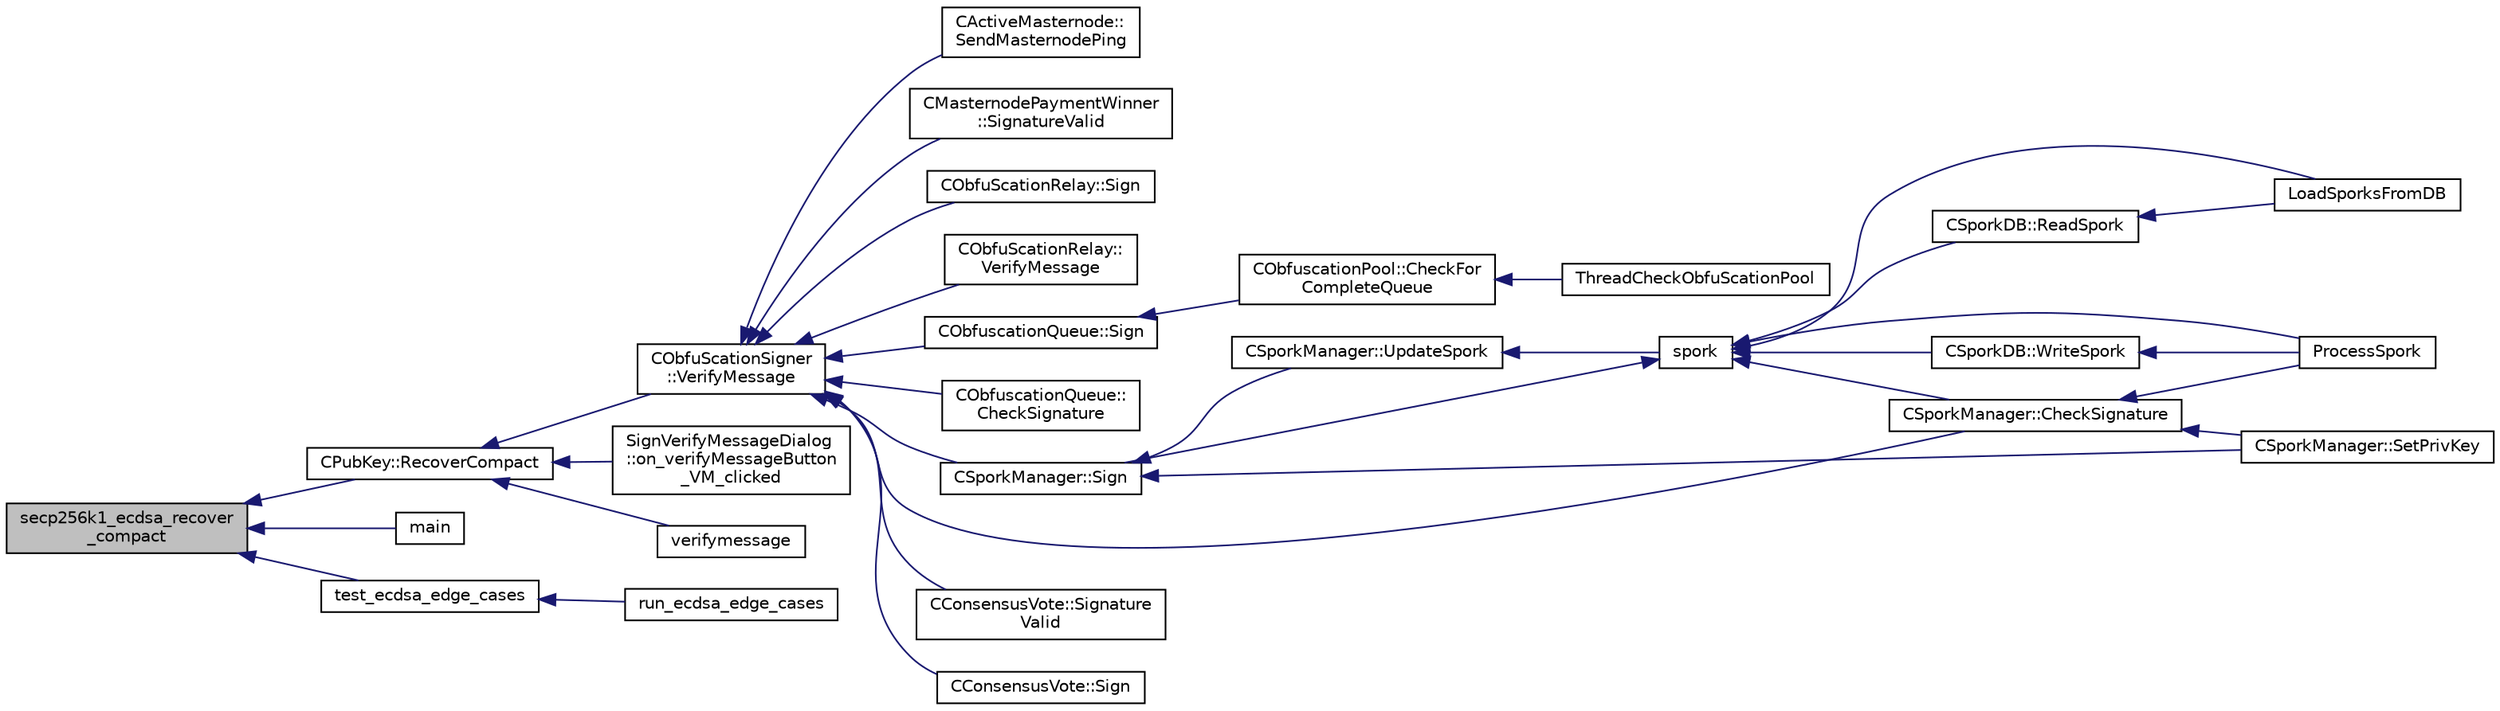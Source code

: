 digraph "secp256k1_ecdsa_recover_compact"
{
  edge [fontname="Helvetica",fontsize="10",labelfontname="Helvetica",labelfontsize="10"];
  node [fontname="Helvetica",fontsize="10",shape=record];
  rankdir="LR";
  Node192 [label="secp256k1_ecdsa_recover\l_compact",height=0.2,width=0.4,color="black", fillcolor="grey75", style="filled", fontcolor="black"];
  Node192 -> Node193 [dir="back",color="midnightblue",fontsize="10",style="solid",fontname="Helvetica"];
  Node193 [label="CPubKey::RecoverCompact",height=0.2,width=0.4,color="black", fillcolor="white", style="filled",URL="$class_c_pub_key.html#a169505e735a02db385486b0affeb565c",tooltip="Recover a public key from a compact signature. "];
  Node193 -> Node194 [dir="back",color="midnightblue",fontsize="10",style="solid",fontname="Helvetica"];
  Node194 [label="CObfuScationSigner\l::VerifyMessage",height=0.2,width=0.4,color="black", fillcolor="white", style="filled",URL="$class_c_obfu_scation_signer.html#aaf770086b8defa6568da76bee8fb5269",tooltip="Verify the message, returns true if succcessful. "];
  Node194 -> Node195 [dir="back",color="midnightblue",fontsize="10",style="solid",fontname="Helvetica"];
  Node195 [label="CActiveMasternode::\lSendMasternodePing",height=0.2,width=0.4,color="black", fillcolor="white", style="filled",URL="$class_c_active_masternode.html#ae30a82106f2c0b6875344e39e49393c2",tooltip="Ping Masternode. "];
  Node194 -> Node196 [dir="back",color="midnightblue",fontsize="10",style="solid",fontname="Helvetica"];
  Node196 [label="CMasternodePaymentWinner\l::SignatureValid",height=0.2,width=0.4,color="black", fillcolor="white", style="filled",URL="$class_c_masternode_payment_winner.html#a7fa9251195562a7f0ef2d9c30748ba6c"];
  Node194 -> Node197 [dir="back",color="midnightblue",fontsize="10",style="solid",fontname="Helvetica"];
  Node197 [label="CObfuScationRelay::Sign",height=0.2,width=0.4,color="black", fillcolor="white", style="filled",URL="$class_c_obfu_scation_relay.html#a6a0c143f5d9536a64bcb1745d2011761"];
  Node194 -> Node198 [dir="back",color="midnightblue",fontsize="10",style="solid",fontname="Helvetica"];
  Node198 [label="CObfuScationRelay::\lVerifyMessage",height=0.2,width=0.4,color="black", fillcolor="white", style="filled",URL="$class_c_obfu_scation_relay.html#aa76fd65563c22d322350e09b2b876e9d"];
  Node194 -> Node199 [dir="back",color="midnightblue",fontsize="10",style="solid",fontname="Helvetica"];
  Node199 [label="CObfuscationQueue::Sign",height=0.2,width=0.4,color="black", fillcolor="white", style="filled",URL="$class_c_obfuscation_queue.html#a7d7be50e6c9ca531f4a4b69a3f7c0b79",tooltip="Sign this Obfuscation transaction. "];
  Node199 -> Node200 [dir="back",color="midnightblue",fontsize="10",style="solid",fontname="Helvetica"];
  Node200 [label="CObfuscationPool::CheckFor\lCompleteQueue",height=0.2,width=0.4,color="black", fillcolor="white", style="filled",URL="$class_c_obfuscation_pool.html#ad8fc2b9e329de37d3a78bcf51d475696"];
  Node200 -> Node201 [dir="back",color="midnightblue",fontsize="10",style="solid",fontname="Helvetica"];
  Node201 [label="ThreadCheckObfuScationPool",height=0.2,width=0.4,color="black", fillcolor="white", style="filled",URL="$obfuscation_8h.html#a3f96a5ca9c6735e5bfac77582f0af321"];
  Node194 -> Node202 [dir="back",color="midnightblue",fontsize="10",style="solid",fontname="Helvetica"];
  Node202 [label="CObfuscationQueue::\lCheckSignature",height=0.2,width=0.4,color="black", fillcolor="white", style="filled",URL="$class_c_obfuscation_queue.html#a2e19fb8d379c1d68e756de04e35b0d7d",tooltip="Check if we have a valid Masternode address. "];
  Node194 -> Node203 [dir="back",color="midnightblue",fontsize="10",style="solid",fontname="Helvetica"];
  Node203 [label="CSporkManager::CheckSignature",height=0.2,width=0.4,color="black", fillcolor="white", style="filled",URL="$class_c_spork_manager.html#a697d8c0ce5c422ea125eee96687aa7b3"];
  Node203 -> Node204 [dir="back",color="midnightblue",fontsize="10",style="solid",fontname="Helvetica"];
  Node204 [label="ProcessSpork",height=0.2,width=0.4,color="black", fillcolor="white", style="filled",URL="$spork_8h.html#a3f9c24c1f4c012152fb4422ca981610a"];
  Node203 -> Node205 [dir="back",color="midnightblue",fontsize="10",style="solid",fontname="Helvetica"];
  Node205 [label="CSporkManager::SetPrivKey",height=0.2,width=0.4,color="black", fillcolor="white", style="filled",URL="$class_c_spork_manager.html#a599d088218de9d242e4dc5cb17dd310b"];
  Node194 -> Node206 [dir="back",color="midnightblue",fontsize="10",style="solid",fontname="Helvetica"];
  Node206 [label="CSporkManager::Sign",height=0.2,width=0.4,color="black", fillcolor="white", style="filled",URL="$class_c_spork_manager.html#adf1b5d40f378c4bd3a5ea31905b11f30"];
  Node206 -> Node207 [dir="back",color="midnightblue",fontsize="10",style="solid",fontname="Helvetica"];
  Node207 [label="CSporkManager::UpdateSpork",height=0.2,width=0.4,color="black", fillcolor="white", style="filled",URL="$class_c_spork_manager.html#afb7e15fe29bd548939657a20ca5feafb"];
  Node207 -> Node208 [dir="back",color="midnightblue",fontsize="10",style="solid",fontname="Helvetica"];
  Node208 [label="spork",height=0.2,width=0.4,color="black", fillcolor="white", style="filled",URL="$rpcmisc_8cpp.html#a8dcc7f3e5749bbd1dad163b85d0abdcb"];
  Node208 -> Node209 [dir="back",color="midnightblue",fontsize="10",style="solid",fontname="Helvetica"];
  Node209 [label="LoadSporksFromDB",height=0.2,width=0.4,color="black", fillcolor="white", style="filled",URL="$spork_8h.html#a8ca9266accb6cf34f86a4f9244f22e79"];
  Node208 -> Node204 [dir="back",color="midnightblue",fontsize="10",style="solid",fontname="Helvetica"];
  Node208 -> Node203 [dir="back",color="midnightblue",fontsize="10",style="solid",fontname="Helvetica"];
  Node208 -> Node206 [dir="back",color="midnightblue",fontsize="10",style="solid",fontname="Helvetica"];
  Node208 -> Node210 [dir="back",color="midnightblue",fontsize="10",style="solid",fontname="Helvetica"];
  Node210 [label="CSporkDB::WriteSpork",height=0.2,width=0.4,color="black", fillcolor="white", style="filled",URL="$class_c_spork_d_b.html#a642de787a3b991b3ce7d33125ca19828"];
  Node210 -> Node204 [dir="back",color="midnightblue",fontsize="10",style="solid",fontname="Helvetica"];
  Node208 -> Node211 [dir="back",color="midnightblue",fontsize="10",style="solid",fontname="Helvetica"];
  Node211 [label="CSporkDB::ReadSpork",height=0.2,width=0.4,color="black", fillcolor="white", style="filled",URL="$class_c_spork_d_b.html#a346e545c337070e9f7827c4eb1abcdb1"];
  Node211 -> Node209 [dir="back",color="midnightblue",fontsize="10",style="solid",fontname="Helvetica"];
  Node206 -> Node205 [dir="back",color="midnightblue",fontsize="10",style="solid",fontname="Helvetica"];
  Node194 -> Node212 [dir="back",color="midnightblue",fontsize="10",style="solid",fontname="Helvetica"];
  Node212 [label="CConsensusVote::Signature\lValid",height=0.2,width=0.4,color="black", fillcolor="white", style="filled",URL="$class_c_consensus_vote.html#ac6550a89acee255e0035e189a42a6310"];
  Node194 -> Node213 [dir="back",color="midnightblue",fontsize="10",style="solid",fontname="Helvetica"];
  Node213 [label="CConsensusVote::Sign",height=0.2,width=0.4,color="black", fillcolor="white", style="filled",URL="$class_c_consensus_vote.html#a687495887aa75f5d5bb70f93ecb820d0"];
  Node193 -> Node214 [dir="back",color="midnightblue",fontsize="10",style="solid",fontname="Helvetica"];
  Node214 [label="SignVerifyMessageDialog\l::on_verifyMessageButton\l_VM_clicked",height=0.2,width=0.4,color="black", fillcolor="white", style="filled",URL="$class_sign_verify_message_dialog.html#ae37dec200b27f23c409221511447ae1e"];
  Node193 -> Node215 [dir="back",color="midnightblue",fontsize="10",style="solid",fontname="Helvetica"];
  Node215 [label="verifymessage",height=0.2,width=0.4,color="black", fillcolor="white", style="filled",URL="$rpcmisc_8cpp.html#ad8fce781dfd9dfd4866bba2a4589141a"];
  Node192 -> Node216 [dir="back",color="midnightblue",fontsize="10",style="solid",fontname="Helvetica"];
  Node216 [label="main",height=0.2,width=0.4,color="black", fillcolor="white", style="filled",URL="$bench__verify_8c.html#a840291bc02cba5474a4cb46a9b9566fe"];
  Node192 -> Node217 [dir="back",color="midnightblue",fontsize="10",style="solid",fontname="Helvetica"];
  Node217 [label="test_ecdsa_edge_cases",height=0.2,width=0.4,color="black", fillcolor="white", style="filled",URL="$tests_8c.html#abbcb27d1eb13654db9b2e281ffce021e"];
  Node217 -> Node218 [dir="back",color="midnightblue",fontsize="10",style="solid",fontname="Helvetica"];
  Node218 [label="run_ecdsa_edge_cases",height=0.2,width=0.4,color="black", fillcolor="white", style="filled",URL="$tests_8c.html#ad6c8109b62ea1d0ed1b382678a2a08b1"];
}
